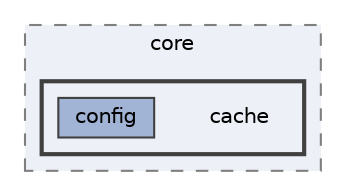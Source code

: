 digraph "repository/core/src/main/java/com/sterlite/cal/core/cache"
{
 // LATEX_PDF_SIZE
  bgcolor="transparent";
  edge [fontname=Helvetica,fontsize=10,labelfontname=Helvetica,labelfontsize=10];
  node [fontname=Helvetica,fontsize=10,shape=box,height=0.2,width=0.4];
  compound=true
  subgraph clusterdir_19a50f283f24be7becf142e5daea9b99 {
    graph [ bgcolor="#edf0f7", pencolor="grey50", label="core", fontname=Helvetica,fontsize=10 style="filled,dashed", URL="dir_19a50f283f24be7becf142e5daea9b99.html",tooltip=""]
  subgraph clusterdir_ab9d862b88dfcf8ac91b0416d6f7a47d {
    graph [ bgcolor="#edf0f7", pencolor="grey25", label="", fontname=Helvetica,fontsize=10 style="filled,bold", URL="dir_ab9d862b88dfcf8ac91b0416d6f7a47d.html",tooltip=""]
    dir_ab9d862b88dfcf8ac91b0416d6f7a47d [shape=plaintext, label="cache"];
  dir_0d23938470f4324aa5b865b4aa0eee8a [label="config", fillcolor="#a2b4d6", color="grey25", style="filled", URL="dir_0d23938470f4324aa5b865b4aa0eee8a.html",tooltip=""];
  }
  }
}

